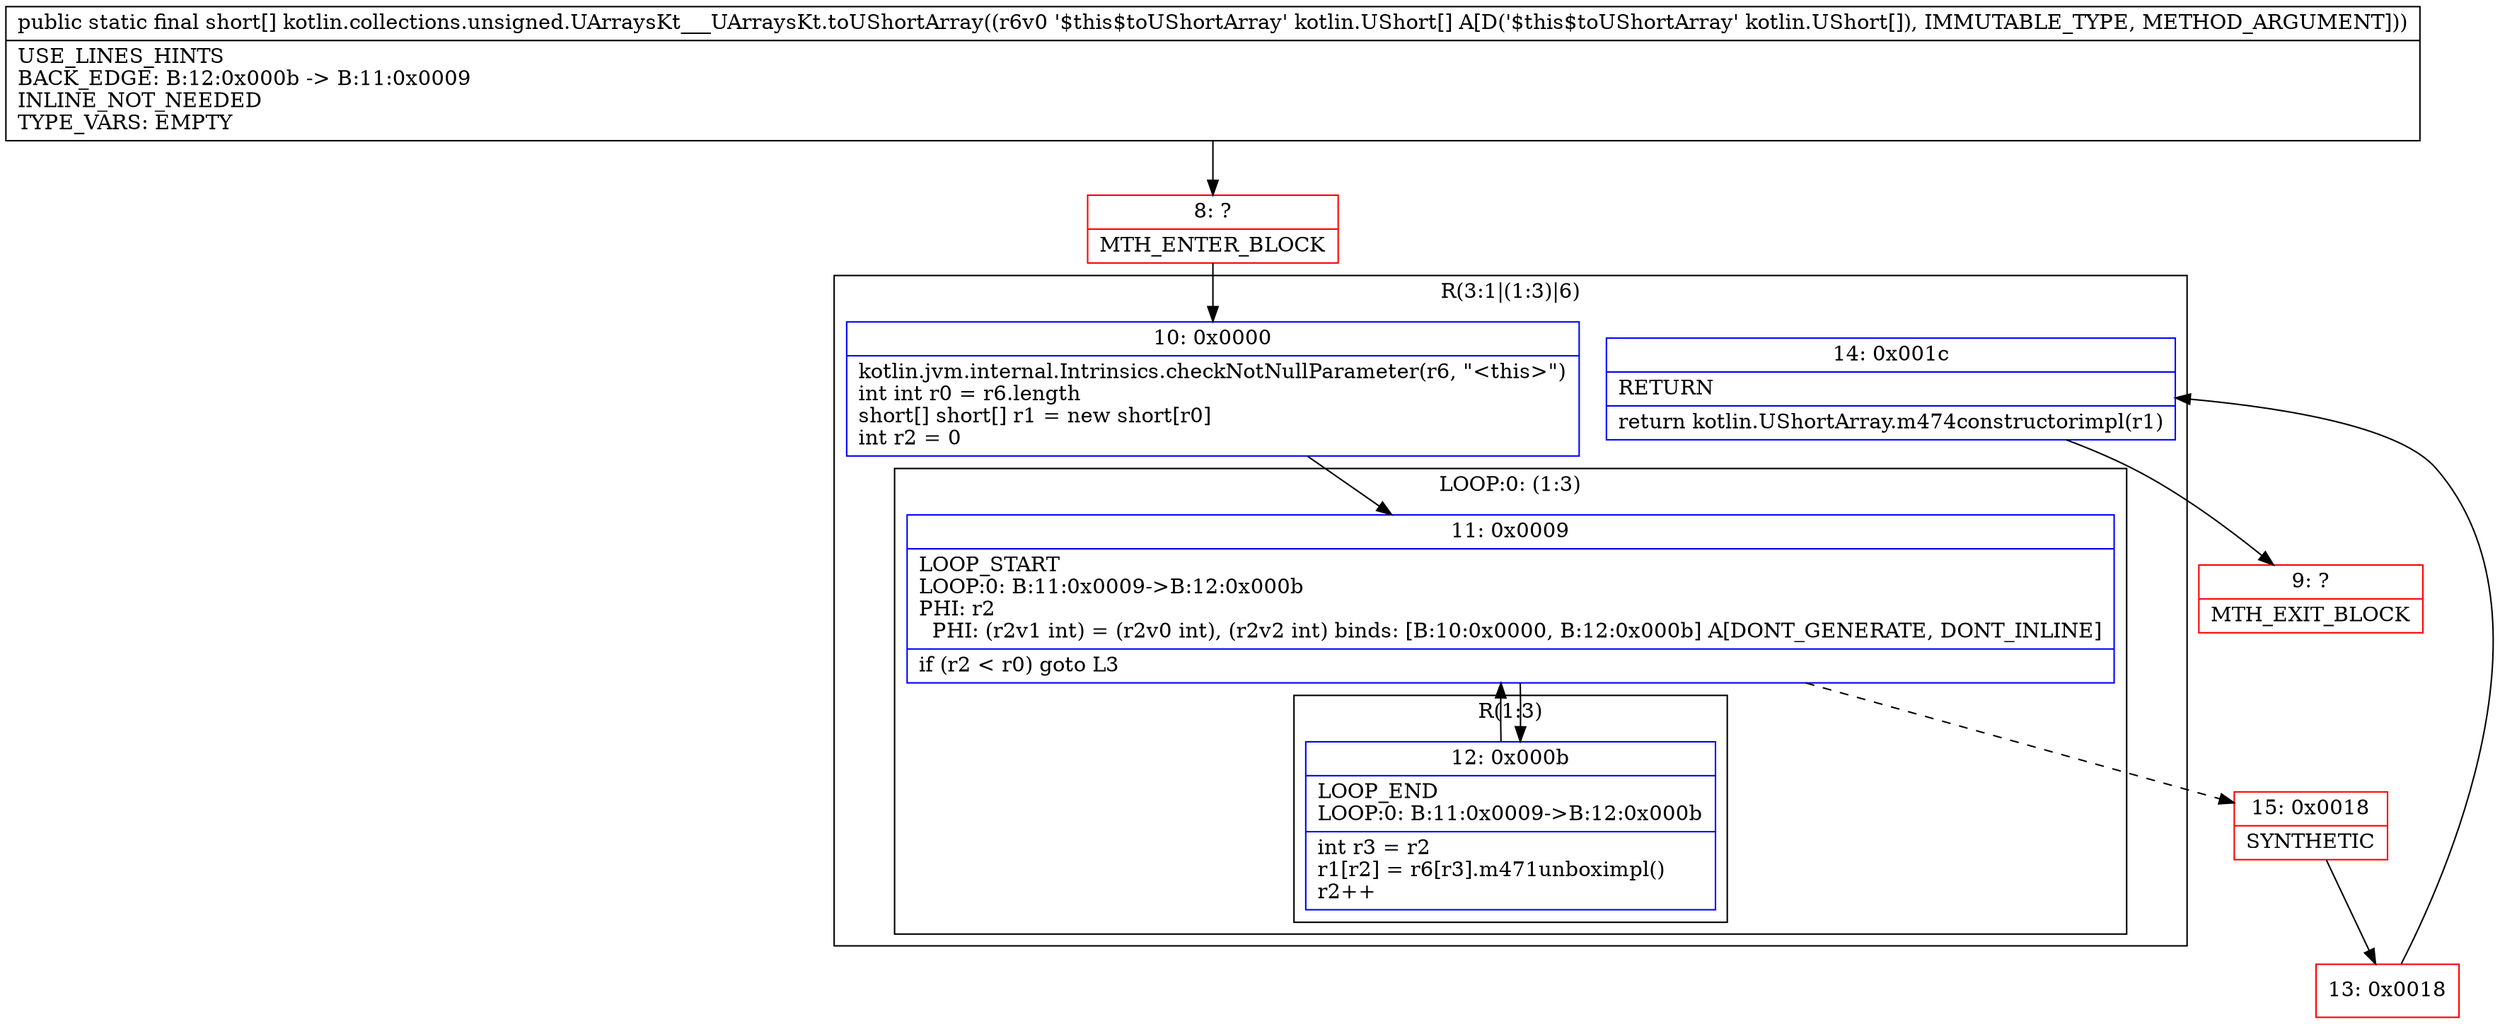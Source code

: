 digraph "CFG forkotlin.collections.unsigned.UArraysKt___UArraysKt.toUShortArray([Lkotlin\/UShort;)[S" {
subgraph cluster_Region_1243132682 {
label = "R(3:1|(1:3)|6)";
node [shape=record,color=blue];
Node_10 [shape=record,label="{10\:\ 0x0000|kotlin.jvm.internal.Intrinsics.checkNotNullParameter(r6, \"\<this\>\")\lint int r0 = r6.length\lshort[] short[] r1 = new short[r0]\lint r2 = 0\l}"];
subgraph cluster_LoopRegion_1717052646 {
label = "LOOP:0: (1:3)";
node [shape=record,color=blue];
Node_11 [shape=record,label="{11\:\ 0x0009|LOOP_START\lLOOP:0: B:11:0x0009\-\>B:12:0x000b\lPHI: r2 \l  PHI: (r2v1 int) = (r2v0 int), (r2v2 int) binds: [B:10:0x0000, B:12:0x000b] A[DONT_GENERATE, DONT_INLINE]\l|if (r2 \< r0) goto L3\l}"];
subgraph cluster_Region_1926557320 {
label = "R(1:3)";
node [shape=record,color=blue];
Node_12 [shape=record,label="{12\:\ 0x000b|LOOP_END\lLOOP:0: B:11:0x0009\-\>B:12:0x000b\l|int r3 = r2\lr1[r2] = r6[r3].m471unboximpl()\lr2++\l}"];
}
}
Node_14 [shape=record,label="{14\:\ 0x001c|RETURN\l|return kotlin.UShortArray.m474constructorimpl(r1)\l}"];
}
Node_8 [shape=record,color=red,label="{8\:\ ?|MTH_ENTER_BLOCK\l}"];
Node_15 [shape=record,color=red,label="{15\:\ 0x0018|SYNTHETIC\l}"];
Node_13 [shape=record,color=red,label="{13\:\ 0x0018}"];
Node_9 [shape=record,color=red,label="{9\:\ ?|MTH_EXIT_BLOCK\l}"];
MethodNode[shape=record,label="{public static final short[] kotlin.collections.unsigned.UArraysKt___UArraysKt.toUShortArray((r6v0 '$this$toUShortArray' kotlin.UShort[] A[D('$this$toUShortArray' kotlin.UShort[]), IMMUTABLE_TYPE, METHOD_ARGUMENT]))  | USE_LINES_HINTS\lBACK_EDGE: B:12:0x000b \-\> B:11:0x0009\lINLINE_NOT_NEEDED\lTYPE_VARS: EMPTY\l}"];
MethodNode -> Node_8;Node_10 -> Node_11;
Node_11 -> Node_12;
Node_11 -> Node_15[style=dashed];
Node_12 -> Node_11;
Node_14 -> Node_9;
Node_8 -> Node_10;
Node_15 -> Node_13;
Node_13 -> Node_14;
}

